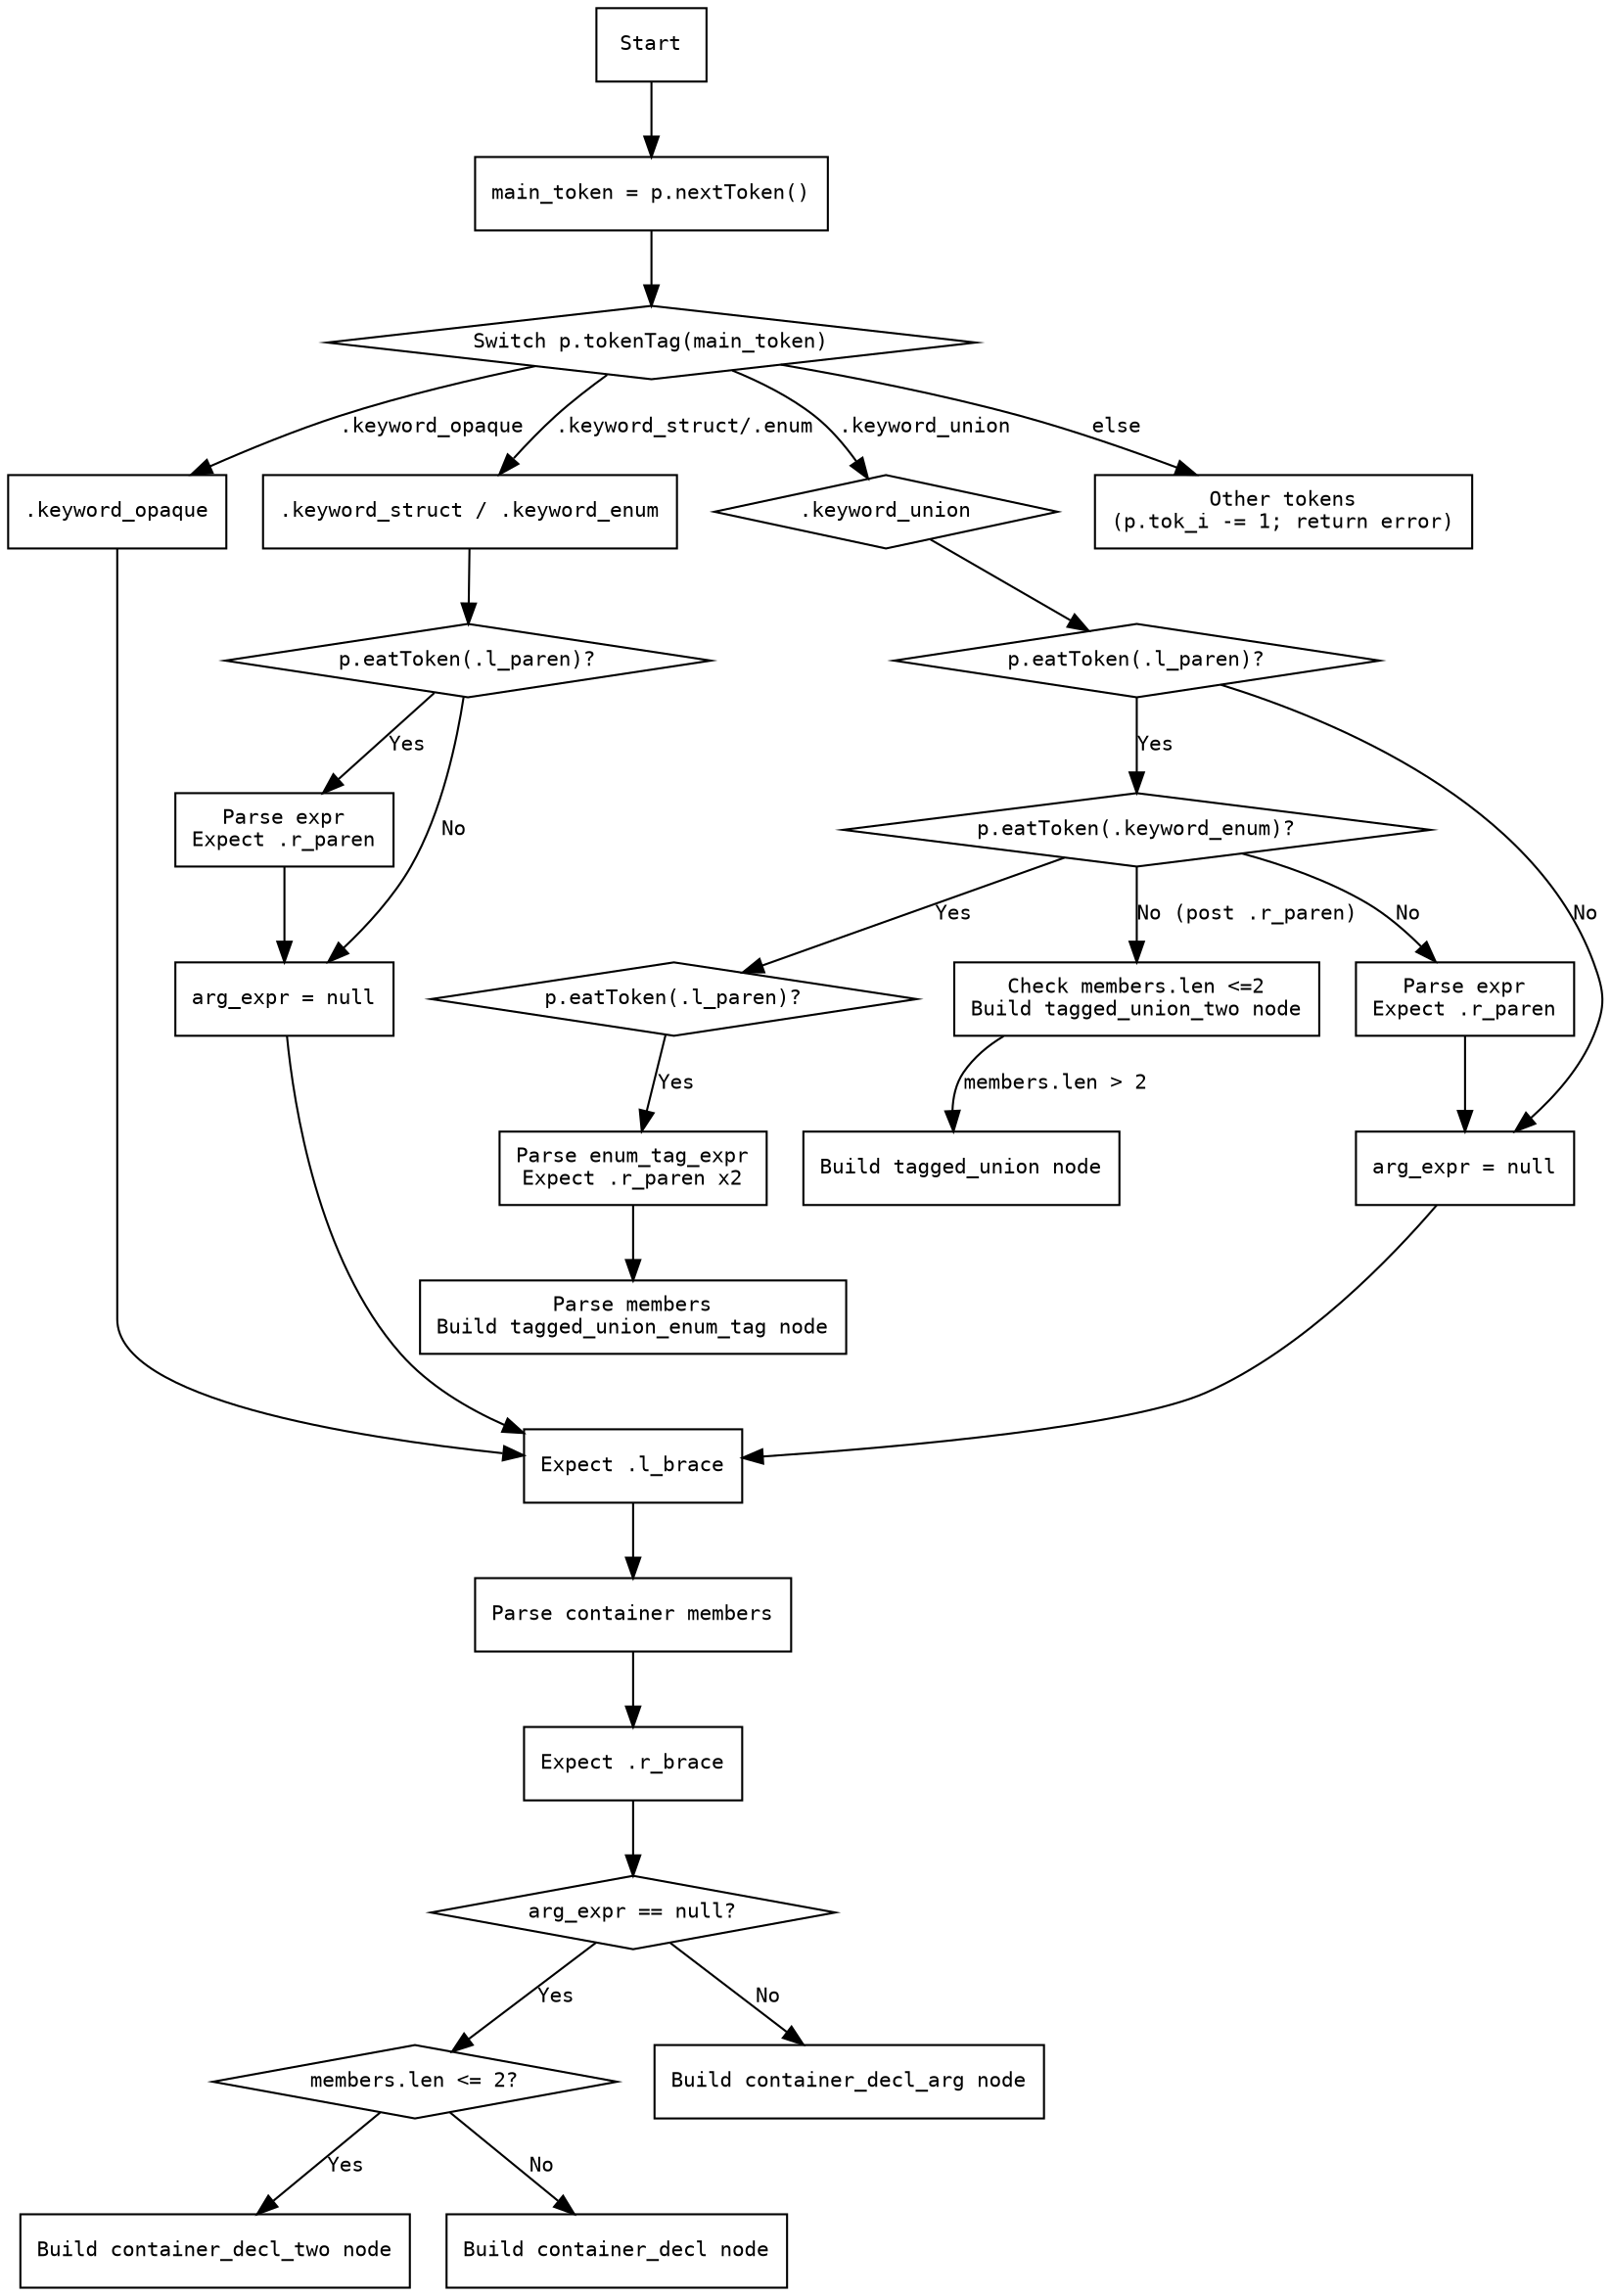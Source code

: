 
digraph parseContainerDeclAuto {
    node [shape=rectangle, fontname="Courier", fontsize=10];
    edge [fontname="Courier", fontsize=10];
    
    start [label="Start"];
    get_main_token [label="main_token = p.nextToken()"];
    switch_token [label="Switch p.tokenTag(main_token)", shape=diamond];
    
    // Main token branches
    keyword_opaque [label=".keyword_opaque"];
    keyword_struct_enum [label=".keyword_struct / .keyword_enum"];
    keyword_union [label=".keyword_union", shape=diamond];
    else_case [label="Other tokens\n(p.tok_i -= 1; return error)", shape=box];
    
    // Struct/Enum branch
    check_lparen_se [label="p.eatToken(.l_paren)?", shape=diamond];
    parse_expr_se [label="Parse expr\nExpect .r_paren"];
    arg_expr_se_null [label="arg_expr = null"];
    
    // Union branch
    check_lparen_union [label="p.eatToken(.l_paren)?", shape=diamond];
    check_enum [label="p.eatToken(.keyword_enum)?", shape=diamond];
    check_lparen_enum [label="p.eatToken(.l_paren)?", shape=diamond];
    parse_enum_tag [label="Parse enum_tag_expr\nExpect .r_paren x2"];
    parse_union_members [label="Parse members\nBuild tagged_union_enum_tag node"];
    parse_union_two [label="Check members.len <=2\nBuild tagged_union_two node"];
    parse_union_general [label="Build tagged_union node"];
    parse_union_expr [label="Parse expr\nExpect .r_paren"];
    arg_expr_union_null [label="arg_expr = null"];
    
    // Common path
    expect_lbrace [label="Expect .l_brace"];
    parse_members [label="Parse container members"];
    expect_rbrace [label="Expect .r_brace"];
    check_arg_expr [label="arg_expr == null?", shape=diamond];
    check_members_len [label="members.len <= 2?", shape=diamond];
    build_two_node [label="Build container_decl_two node"];
    build_general_node [label="Build container_decl node"];
    build_arg_node [label="Build container_decl_arg node"];
    
    // Edge connections
    start -> get_main_token;
    get_main_token -> switch_token;
    
    // Main switch branches
    switch_token -> keyword_opaque [label=".keyword_opaque"];
    switch_token -> keyword_struct_enum [label=".keyword_struct/.enum"];
    switch_token -> keyword_union [label=".keyword_union"];
    switch_token -> else_case [label="else"];
    
    // Struct/Enum path
    keyword_struct_enum -> check_lparen_se;
    check_lparen_se -> parse_expr_se [label="Yes"];
    parse_expr_se -> arg_expr_se_null;
    check_lparen_se -> arg_expr_se_null [label="No"];
    arg_expr_se_null -> expect_lbrace;
    
    // Union path
    keyword_union -> check_lparen_union;
    check_lparen_union -> check_enum [label="Yes"];
    check_lparen_union -> arg_expr_union_null [label="No"];
    arg_expr_union_null -> expect_lbrace;
    
    check_enum -> check_lparen_enum [label="Yes"];
    check_enum -> parse_union_expr [label="No"];
    parse_union_expr -> arg_expr_union_null;
    
    check_lparen_enum -> parse_enum_tag [label="Yes"];
    parse_enum_tag -> parse_union_members;
    parse_union_members -> expect_lbrace [style=invis]; // 实际会直接返回
    
    check_enum -> parse_union_two [label="No (post .r_paren)"];
    parse_union_two -> parse_union_general [label="members.len > 2"];
    parse_union_two -> expect_lbrace [style=invis];
    
    // Common path after token handling
    keyword_opaque -> expect_lbrace;
    expect_lbrace -> parse_members;
    parse_members -> expect_rbrace;
    expect_rbrace -> check_arg_expr;
    
    check_arg_expr -> check_members_len [label="Yes"];
    check_arg_expr -> build_arg_node [label="No"];
    
    check_members_len -> build_two_node [label="Yes"];
    check_members_len -> build_general_node [label="No"];
    
    // Edge styling for clarity
    {rank=same; keyword_opaque; keyword_struct_enum; keyword_union}
    {rank=same; check_lparen_se; check_lparen_union}
}
